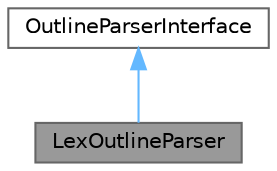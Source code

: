 digraph "LexOutlineParser"
{
 // INTERACTIVE_SVG=YES
 // LATEX_PDF_SIZE
  bgcolor="transparent";
  edge [fontname=Helvetica,fontsize=10,labelfontname=Helvetica,labelfontsize=10];
  node [fontname=Helvetica,fontsize=10,shape=box,height=0.2,width=0.4];
  Node1 [id="Node000001",label="LexOutlineParser",height=0.2,width=0.4,color="gray40", fillcolor="grey60", style="filled", fontcolor="black",tooltip="Lex language parser using state-based lexical scanning."];
  Node2 -> Node1 [id="edge1_Node000001_Node000002",dir="back",color="steelblue1",style="solid",tooltip=" "];
  Node2 [id="Node000002",label="OutlineParserInterface",height=0.2,width=0.4,color="gray40", fillcolor="white", style="filled",URL="$d5/d79/class_outline_parser_interface.html",tooltip="Abstract interface for outline parsers."];
}
